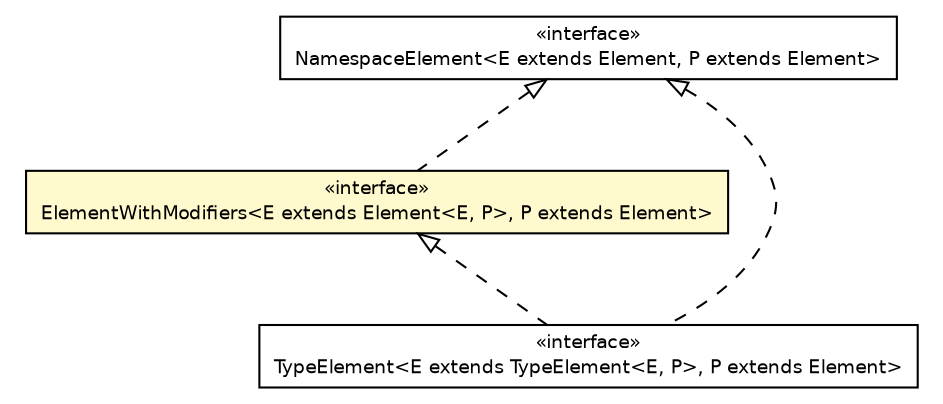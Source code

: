#!/usr/local/bin/dot
#
# Class diagram 
# Generated by UMLGraph version 5.2 (http://www.umlgraph.org/)
#

digraph G {
	edge [fontname="Helvetica",fontsize=10,labelfontname="Helvetica",labelfontsize=10];
	node [fontname="Helvetica",fontsize=10,shape=plaintext];
	nodesep=0.25;
	ranksep=0.5;
	// chameleon.core.modifier.ElementWithModifiers<E extends chameleon.core.element.Element<E, P>, P extends chameleon.core.element.Element>
	c15770 [label=<<table title="chameleon.core.modifier.ElementWithModifiers" border="0" cellborder="1" cellspacing="0" cellpadding="2" port="p" bgcolor="lemonChiffon" href="./ElementWithModifiers.html">
		<tr><td><table border="0" cellspacing="0" cellpadding="1">
<tr><td align="center" balign="center"> &#171;interface&#187; </td></tr>
<tr><td align="center" balign="center"> ElementWithModifiers&lt;E extends Element&lt;E, P&gt;, P extends Element&gt; </td></tr>
		</table></td></tr>
		</table>>, fontname="Helvetica", fontcolor="black", fontsize=9.0];
	// chameleon.core.namespace.NamespaceElement<E extends chameleon.core.element.Element, P extends chameleon.core.element.Element>
	c15778 [label=<<table title="chameleon.core.namespace.NamespaceElement" border="0" cellborder="1" cellspacing="0" cellpadding="2" port="p" href="../namespace/NamespaceElement.html">
		<tr><td><table border="0" cellspacing="0" cellpadding="1">
<tr><td align="center" balign="center"> &#171;interface&#187; </td></tr>
<tr><td align="center" balign="center"> NamespaceElement&lt;E extends Element, P extends Element&gt; </td></tr>
		</table></td></tr>
		</table>>, fontname="Helvetica", fontcolor="black", fontsize=9.0];
	// chameleon.core.type.TypeElement<E extends chameleon.core.type.TypeElement<E, P>, P extends chameleon.core.element.Element>
	c15826 [label=<<table title="chameleon.core.type.TypeElement" border="0" cellborder="1" cellspacing="0" cellpadding="2" port="p" href="../type/TypeElement.html">
		<tr><td><table border="0" cellspacing="0" cellpadding="1">
<tr><td align="center" balign="center"> &#171;interface&#187; </td></tr>
<tr><td align="center" balign="center"> TypeElement&lt;E extends TypeElement&lt;E, P&gt;, P extends Element&gt; </td></tr>
		</table></td></tr>
		</table>>, fontname="Helvetica", fontcolor="black", fontsize=9.0];
	//chameleon.core.modifier.ElementWithModifiers<E extends chameleon.core.element.Element<E, P>, P extends chameleon.core.element.Element> implements chameleon.core.namespace.NamespaceElement<E extends chameleon.core.element.Element, P extends chameleon.core.element.Element>
	c15778:p -> c15770:p [dir=back,arrowtail=empty,style=dashed];
	//chameleon.core.type.TypeElement<E extends chameleon.core.type.TypeElement<E, P>, P extends chameleon.core.element.Element> implements chameleon.core.namespace.NamespaceElement<E extends chameleon.core.element.Element, P extends chameleon.core.element.Element>
	c15778:p -> c15826:p [dir=back,arrowtail=empty,style=dashed];
	//chameleon.core.type.TypeElement<E extends chameleon.core.type.TypeElement<E, P>, P extends chameleon.core.element.Element> implements chameleon.core.modifier.ElementWithModifiers<E extends chameleon.core.element.Element<E, P>, P extends chameleon.core.element.Element>
	c15770:p -> c15826:p [dir=back,arrowtail=empty,style=dashed];
}

